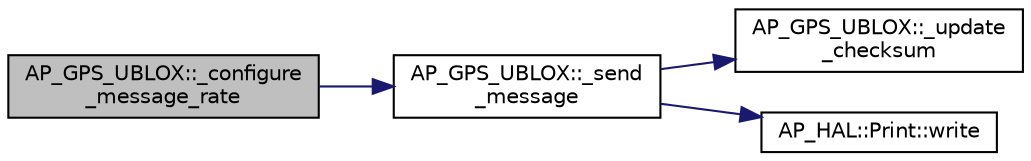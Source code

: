 digraph "AP_GPS_UBLOX::_configure_message_rate"
{
 // INTERACTIVE_SVG=YES
  edge [fontname="Helvetica",fontsize="10",labelfontname="Helvetica",labelfontsize="10"];
  node [fontname="Helvetica",fontsize="10",shape=record];
  rankdir="LR";
  Node1 [label="AP_GPS_UBLOX::_configure\l_message_rate",height=0.2,width=0.4,color="black", fillcolor="grey75", style="filled" fontcolor="black"];
  Node1 -> Node2 [color="midnightblue",fontsize="10",style="solid",fontname="Helvetica"];
  Node2 [label="AP_GPS_UBLOX::_send\l_message",height=0.2,width=0.4,color="black", fillcolor="white", style="filled",URL="$classAP__GPS__UBLOX.html#a3e73204e71c7302d8a054bb479d003f1"];
  Node2 -> Node3 [color="midnightblue",fontsize="10",style="solid",fontname="Helvetica"];
  Node3 [label="AP_GPS_UBLOX::_update\l_checksum",height=0.2,width=0.4,color="black", fillcolor="white", style="filled",URL="$classAP__GPS__UBLOX.html#aa9e7578f241ffd59f632d9b5104bed75"];
  Node2 -> Node4 [color="midnightblue",fontsize="10",style="solid",fontname="Helvetica"];
  Node4 [label="AP_HAL::Print::write",height=0.2,width=0.4,color="black", fillcolor="white", style="filled",URL="$classAP__HAL_1_1Print.html#acc65391952a43334f8f5c9bef341f501"];
}
